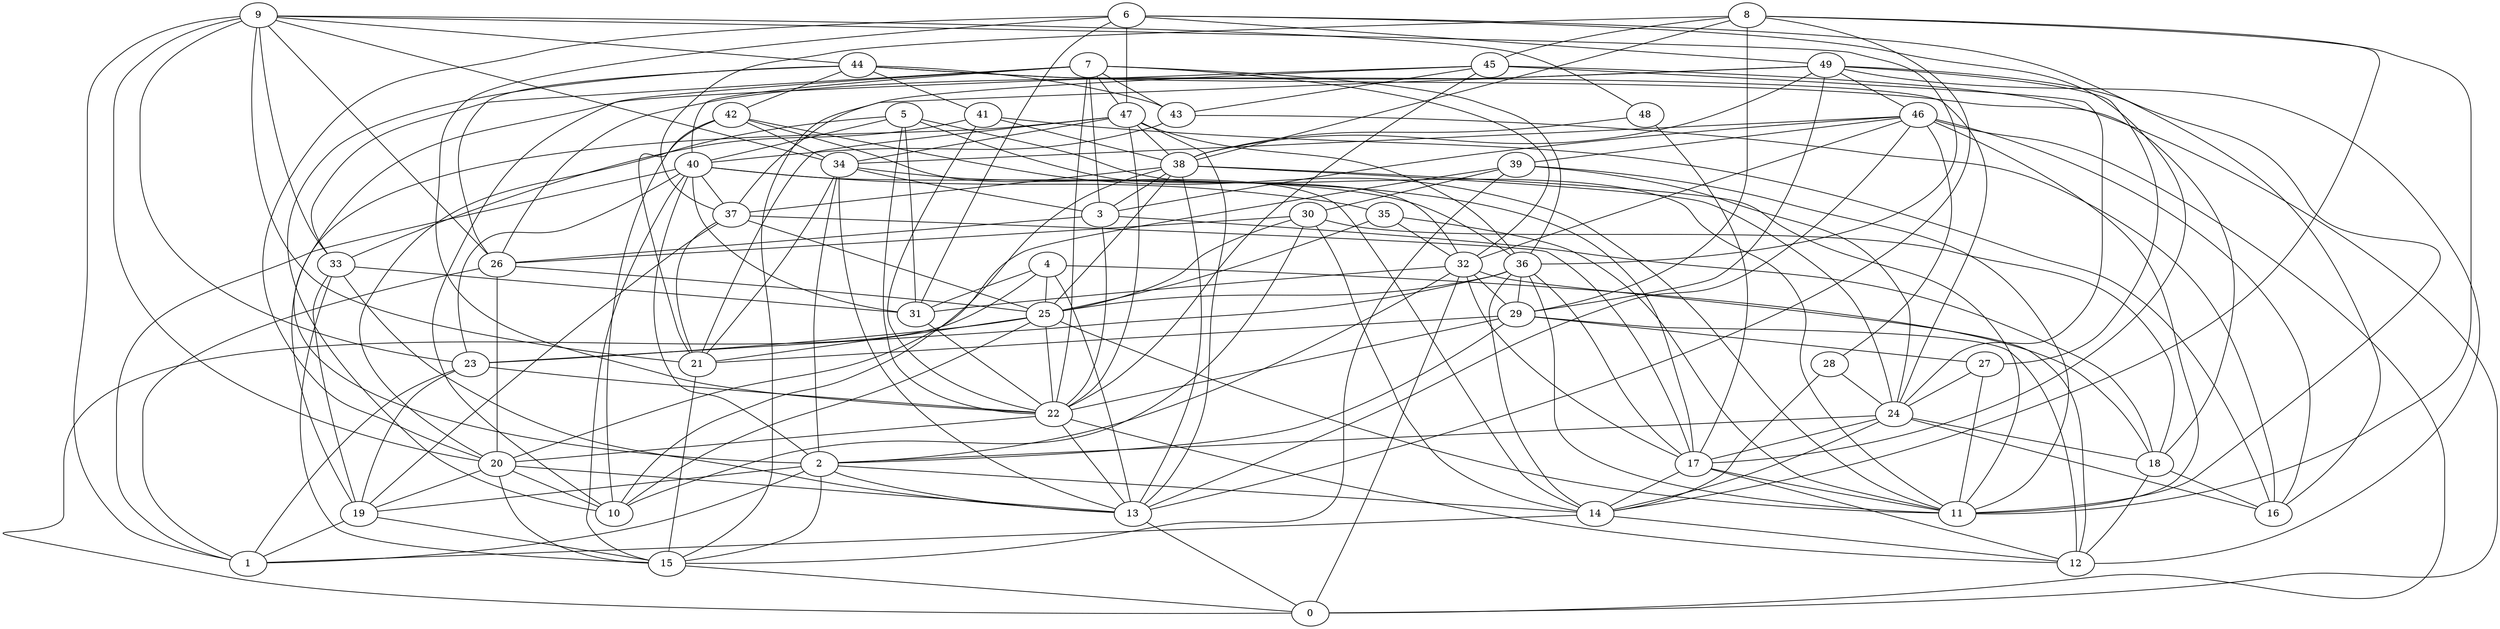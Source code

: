 digraph GG_graph {

subgraph G_graph {
edge [color = black]
"8" -> "38" [dir = none]
"8" -> "45" [dir = none]
"5" -> "32" [dir = none]
"5" -> "11" [dir = none]
"39" -> "15" [dir = none]
"33" -> "13" [dir = none]
"33" -> "19" [dir = none]
"33" -> "15" [dir = none]
"38" -> "3" [dir = none]
"38" -> "13" [dir = none]
"38" -> "24" [dir = none]
"38" -> "11" [dir = none]
"38" -> "10" [dir = none]
"15" -> "0" [dir = none]
"13" -> "0" [dir = none]
"19" -> "1" [dir = none]
"36" -> "29" [dir = none]
"36" -> "23" [dir = none]
"36" -> "11" [dir = none]
"36" -> "25" [dir = none]
"36" -> "14" [dir = none]
"29" -> "27" [dir = none]
"29" -> "22" [dir = none]
"37" -> "21" [dir = none]
"34" -> "17" [dir = none]
"34" -> "2" [dir = none]
"34" -> "3" [dir = none]
"34" -> "13" [dir = none]
"14" -> "1" [dir = none]
"14" -> "12" [dir = none]
"20" -> "10" [dir = none]
"44" -> "42" [dir = none]
"44" -> "26" [dir = none]
"47" -> "19" [dir = none]
"47" -> "36" [dir = none]
"47" -> "21" [dir = none]
"30" -> "10" [dir = none]
"30" -> "26" [dir = none]
"45" -> "43" [dir = none]
"45" -> "0" [dir = none]
"45" -> "22" [dir = none]
"6" -> "49" [dir = none]
"6" -> "22" [dir = none]
"6" -> "11" [dir = none]
"6" -> "20" [dir = none]
"3" -> "22" [dir = none]
"3" -> "26" [dir = none]
"3" -> "18" [dir = none]
"21" -> "15" [dir = none]
"23" -> "1" [dir = none]
"46" -> "28" [dir = none]
"46" -> "16" [dir = none]
"46" -> "39" [dir = none]
"46" -> "34" [dir = none]
"46" -> "32" [dir = none]
"48" -> "38" [dir = none]
"48" -> "17" [dir = none]
"18" -> "16" [dir = none]
"9" -> "26" [dir = none]
"9" -> "23" [dir = none]
"22" -> "20" [dir = none]
"22" -> "13" [dir = none]
"22" -> "12" [dir = none]
"43" -> "16" [dir = none]
"4" -> "31" [dir = none]
"4" -> "0" [dir = none]
"4" -> "25" [dir = none]
"4" -> "18" [dir = none]
"40" -> "2" [dir = none]
"40" -> "36" [dir = none]
"40" -> "31" [dir = none]
"42" -> "11" [dir = none]
"42" -> "14" [dir = none]
"49" -> "29" [dir = none]
"49" -> "27" [dir = none]
"49" -> "37" [dir = none]
"2" -> "1" [dir = none]
"2" -> "14" [dir = none]
"25" -> "21" [dir = none]
"25" -> "22" [dir = none]
"25" -> "10" [dir = none]
"26" -> "20" [dir = none]
"26" -> "1" [dir = none]
"32" -> "0" [dir = none]
"32" -> "29" [dir = none]
"7" -> "33" [dir = none]
"7" -> "22" [dir = none]
"7" -> "40" [dir = none]
"7" -> "43" [dir = none]
"7" -> "47" [dir = none]
"35" -> "11" [dir = none]
"35" -> "25" [dir = none]
"27" -> "24" [dir = none]
"28" -> "24" [dir = none]
"41" -> "16" [dir = none]
"41" -> "22" [dir = none]
"24" -> "17" [dir = none]
"24" -> "16" [dir = none]
"37" -> "25" [dir = none]
"37" -> "19" [dir = none]
"49" -> "16" [dir = none]
"6" -> "31" [dir = none]
"2" -> "15" [dir = none]
"29" -> "21" [dir = none]
"8" -> "13" [dir = none]
"45" -> "15" [dir = none]
"45" -> "24" [dir = none]
"44" -> "43" [dir = none]
"46" -> "3" [dir = none]
"4" -> "13" [dir = none]
"2" -> "19" [dir = none]
"25" -> "11" [dir = none]
"24" -> "18" [dir = none]
"32" -> "2" [dir = none]
"47" -> "13" [dir = none]
"9" -> "21" [dir = none]
"23" -> "22" [dir = none]
"28" -> "14" [dir = none]
"49" -> "46" [dir = none]
"17" -> "14" [dir = none]
"9" -> "34" [dir = none]
"42" -> "21" [dir = none]
"43" -> "40" [dir = none]
"8" -> "37" [dir = none]
"2" -> "13" [dir = none]
"45" -> "2" [dir = none]
"20" -> "19" [dir = none]
"40" -> "35" [dir = none]
"40" -> "37" [dir = none]
"30" -> "25" [dir = none]
"37" -> "17" [dir = none]
"26" -> "25" [dir = none]
"40" -> "1" [dir = none]
"19" -> "15" [dir = none]
"9" -> "44" [dir = none]
"49" -> "12" [dir = none]
"32" -> "17" [dir = none]
"30" -> "18" [dir = none]
"27" -> "11" [dir = none]
"38" -> "37" [dir = none]
"40" -> "15" [dir = none]
"5" -> "31" [dir = none]
"29" -> "2" [dir = none]
"25" -> "23" [dir = none]
"35" -> "32" [dir = none]
"46" -> "11" [dir = none]
"5" -> "22" [dir = none]
"7" -> "3" [dir = none]
"30" -> "14" [dir = none]
"8" -> "11" [dir = none]
"41" -> "38" [dir = none]
"39" -> "24" [dir = none]
"46" -> "13" [dir = none]
"9" -> "48" [dir = none]
"44" -> "41" [dir = none]
"44" -> "24" [dir = none]
"39" -> "11" [dir = none]
"47" -> "38" [dir = none]
"24" -> "14" [dir = none]
"20" -> "13" [dir = none]
"9" -> "33" [dir = none]
"8" -> "14" [dir = none]
"9" -> "36" [dir = none]
"8" -> "29" [dir = none]
"6" -> "17" [dir = none]
"49" -> "26" [dir = none]
"23" -> "19" [dir = none]
"9" -> "20" [dir = none]
"29" -> "12" [dir = none]
"17" -> "12" [dir = none]
"24" -> "2" [dir = none]
"17" -> "11" [dir = none]
"47" -> "34" [dir = none]
"42" -> "34" [dir = none]
"20" -> "15" [dir = none]
"7" -> "32" [dir = none]
"44" -> "10" [dir = none]
"34" -> "21" [dir = none]
"42" -> "10" [dir = none]
"39" -> "30" [dir = none]
"31" -> "22" [dir = none]
"9" -> "1" [dir = none]
"7" -> "36" [dir = none]
"36" -> "17" [dir = none]
"39" -> "20" [dir = none]
"33" -> "31" [dir = none]
"47" -> "22" [dir = none]
"44" -> "18" [dir = none]
"5" -> "40" [dir = none]
"18" -> "12" [dir = none]
"6" -> "47" [dir = none]
"40" -> "23" [dir = none]
"5" -> "20" [dir = none]
"38" -> "25" [dir = none]
"49" -> "38" [dir = none]
"7" -> "10" [dir = none]
"41" -> "33" [dir = none]
"32" -> "31" [dir = none]
"46" -> "0" [dir = none]
"32" -> "12" [dir = none]
}

}

